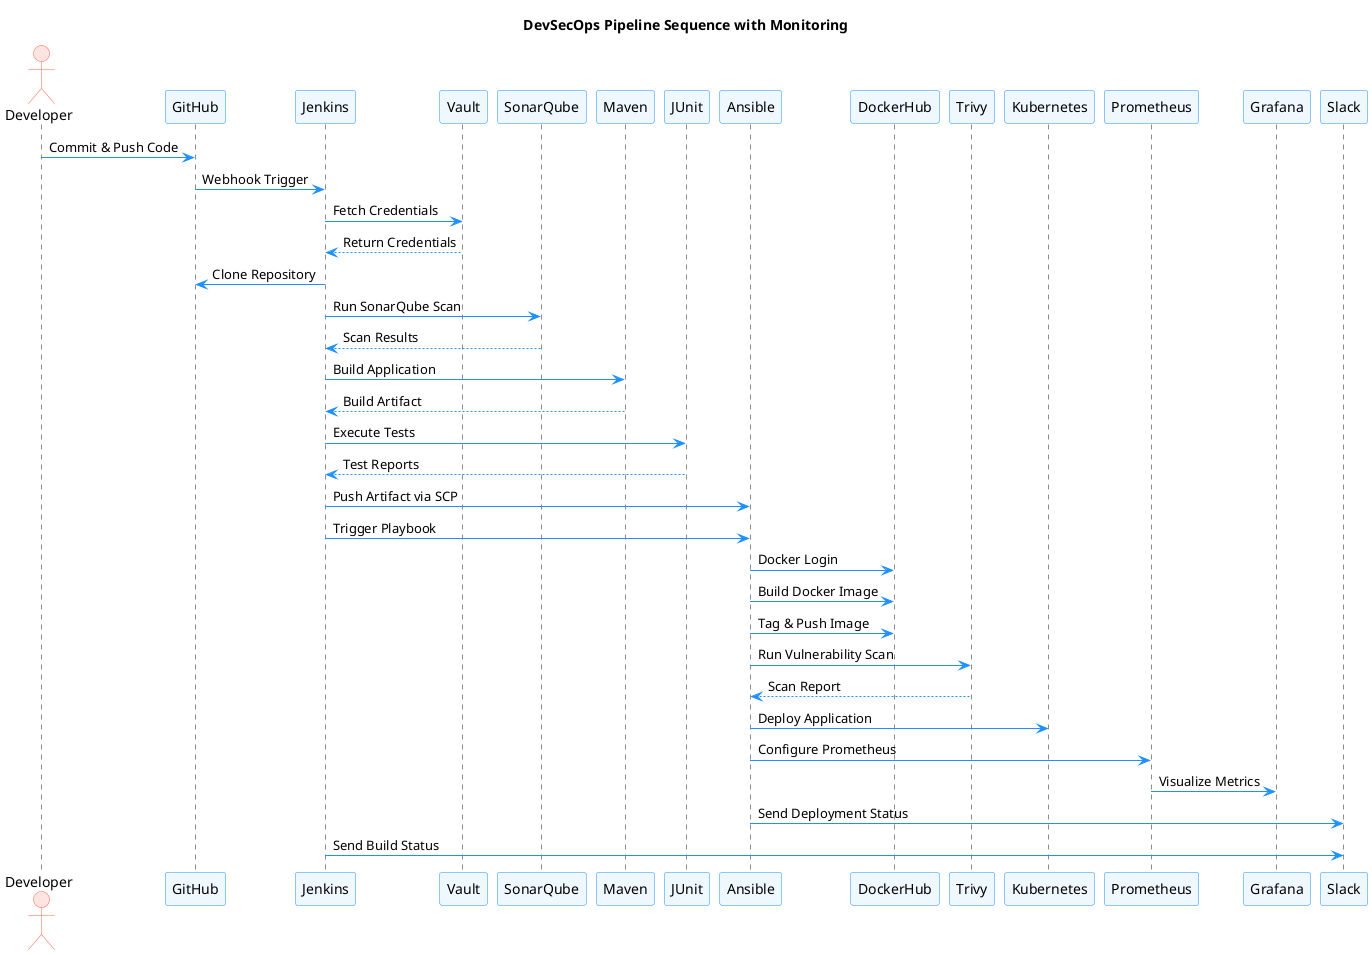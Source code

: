 @startuml
' Define participant styles
skinparam participant {
    BackgroundColor #F0F8FF
    BorderColor #1E90FF
    FontColor #000000
}

skinparam actor {
    BackgroundColor #FFE4E1
    BorderColor #FF6347
    FontColor #000000
}

skinparam sequence {
    ArrowColor #1E90FF
    ActorBorderColor #FF6347
    ActorBackgroundColor #FFE4E1
}

title DevSecOps Pipeline Sequence with Monitoring

actor Developer
participant "GitHub" as GH
participant "Jenkins" as JN
participant "Vault" as VLT
participant "SonarQube" as SQ
participant "Maven" as MVN
participant "JUnit" as JUT
participant "Ansible" as ANS
participant "DockerHub" as DH
participant "Trivy" as TVY
participant "Kubernetes" as K8S
participant "Prometheus" as PRM
participant "Grafana" as GRF
participant "Slack" as SLK

Developer -> GH: Commit & Push Code
GH -> JN: Webhook Trigger
JN -> VLT: Fetch Credentials
VLT --> JN: Return Credentials
JN -> GH: Clone Repository
JN -> SQ: Run SonarQube Scan
SQ --> JN: Scan Results
JN -> MVN: Build Application
MVN --> JN: Build Artifact
JN -> JUT: Execute Tests
JUT --> JN: Test Reports
JN -> ANS: Push Artifact via SCP
JN -> ANS: Trigger Playbook
ANS -> DH: Docker Login
ANS -> DH: Build Docker Image
ANS -> DH: Tag & Push Image
ANS -> TVY: Run Vulnerability Scan
TVY --> ANS: Scan Report
ANS -> K8S: Deploy Application
ANS -> PRM: Configure Prometheus
PRM -> GRF: Visualize Metrics
ANS -> SLK: Send Deployment Status
JN -> SLK: Send Build Status
@enduml


